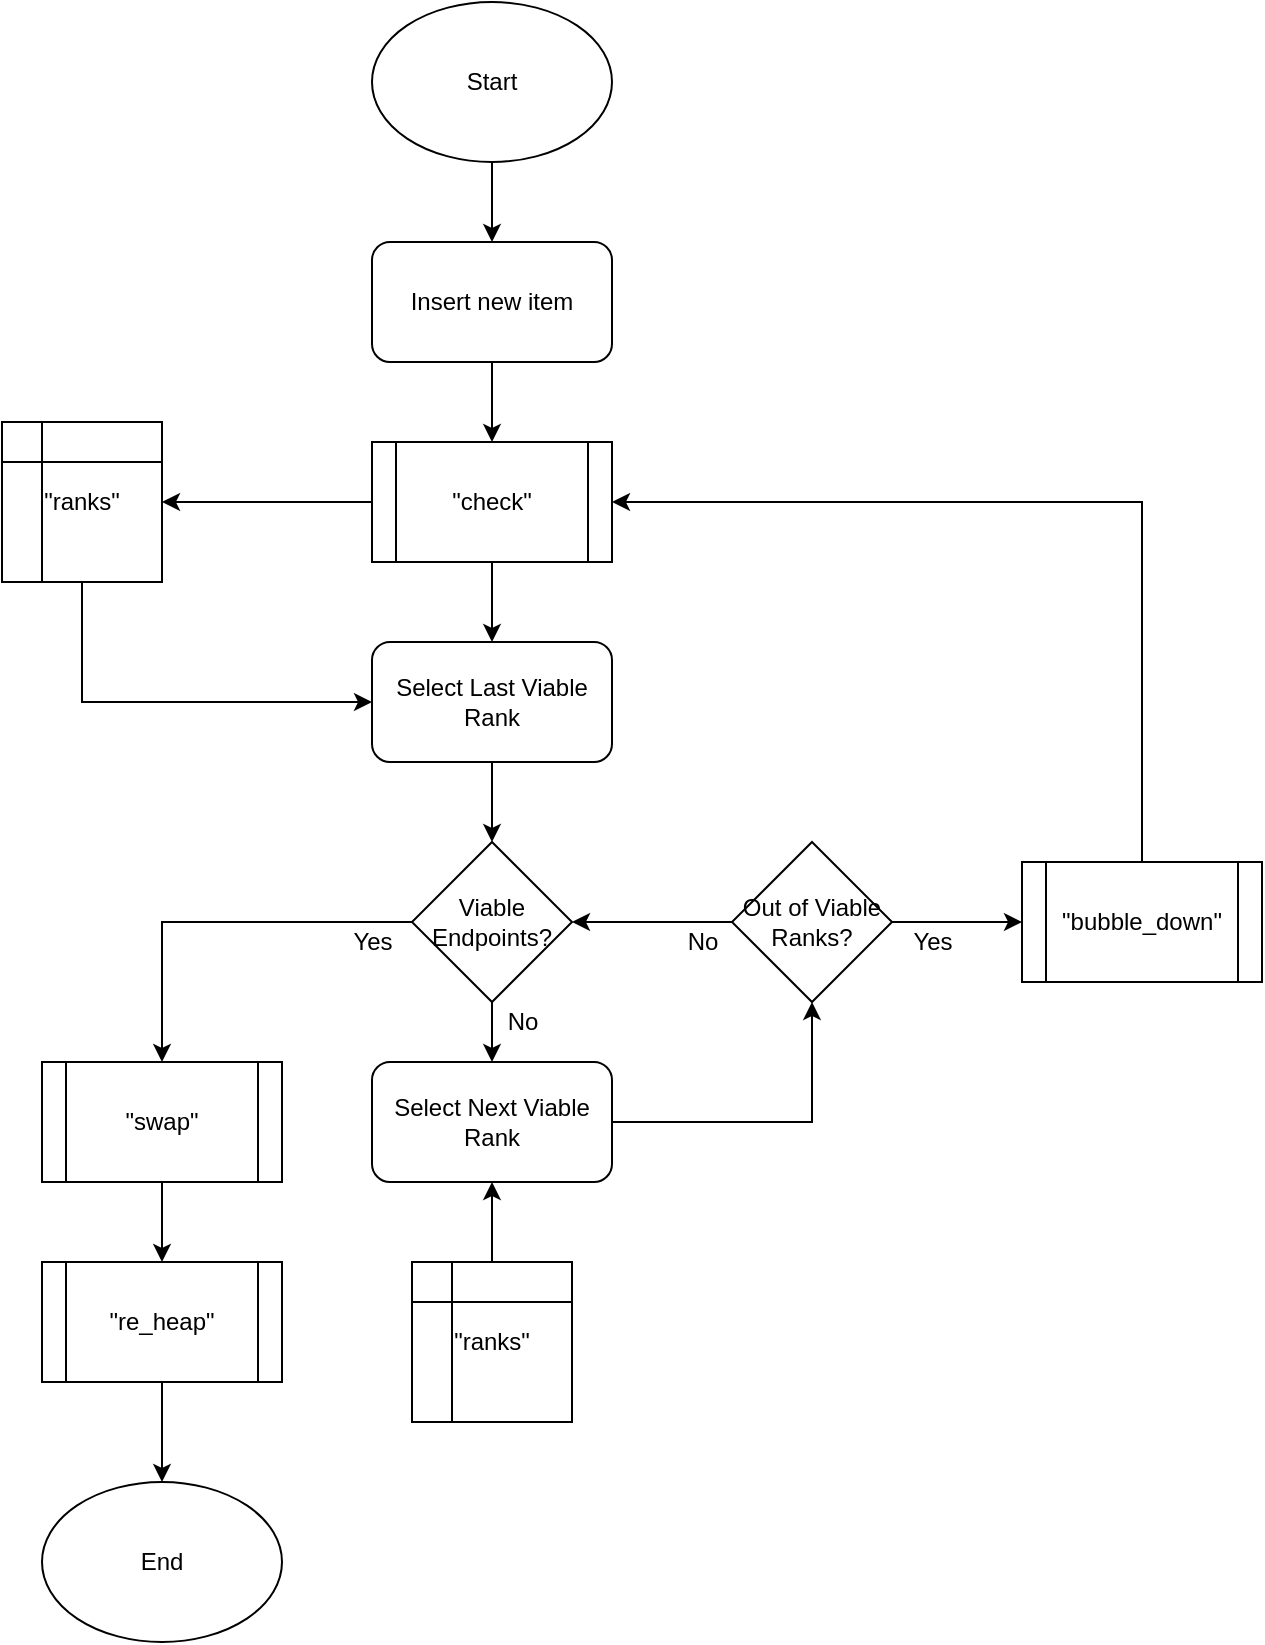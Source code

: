 <mxfile version="13.9.9" type="device" pages="5"><diagram id="5h4XTzFI4rj6_Oi1RCn5" name="Top-Level-push"><mxGraphModel dx="1178" dy="671" grid="1" gridSize="10" guides="1" tooltips="1" connect="1" arrows="1" fold="1" page="1" pageScale="1" pageWidth="850" pageHeight="1100" math="0" shadow="0"><root><mxCell id="0"/><mxCell id="1" parent="0"/><mxCell id="DLby6U-SuHs5g-7JFQZc-5" style="edgeStyle=orthogonalEdgeStyle;rounded=0;orthogonalLoop=1;jettySize=auto;html=1;exitX=0.5;exitY=1;exitDx=0;exitDy=0;entryX=0.5;entryY=0;entryDx=0;entryDy=0;" edge="1" parent="1" source="DLby6U-SuHs5g-7JFQZc-1" target="DLby6U-SuHs5g-7JFQZc-4"><mxGeometry relative="1" as="geometry"/></mxCell><mxCell id="DLby6U-SuHs5g-7JFQZc-1" value="Start" style="ellipse;whiteSpace=wrap;html=1;" vertex="1" parent="1"><mxGeometry x="365" width="120" height="80" as="geometry"/></mxCell><mxCell id="DLby6U-SuHs5g-7JFQZc-10" style="edgeStyle=orthogonalEdgeStyle;rounded=0;orthogonalLoop=1;jettySize=auto;html=1;exitX=0.5;exitY=1;exitDx=0;exitDy=0;entryX=0.5;entryY=0;entryDx=0;entryDy=0;" edge="1" parent="1" source="DLby6U-SuHs5g-7JFQZc-4" target="DLby6U-SuHs5g-7JFQZc-8"><mxGeometry relative="1" as="geometry"/></mxCell><mxCell id="DLby6U-SuHs5g-7JFQZc-4" value="Insert new item" style="rounded=1;whiteSpace=wrap;html=1;" vertex="1" parent="1"><mxGeometry x="365" y="120" width="120" height="60" as="geometry"/></mxCell><mxCell id="DLby6U-SuHs5g-7JFQZc-14" style="edgeStyle=orthogonalEdgeStyle;rounded=0;orthogonalLoop=1;jettySize=auto;html=1;exitX=0.5;exitY=1;exitDx=0;exitDy=0;entryX=0.5;entryY=0;entryDx=0;entryDy=0;" edge="1" parent="1" source="DLby6U-SuHs5g-7JFQZc-8" target="DLby6U-SuHs5g-7JFQZc-12"><mxGeometry relative="1" as="geometry"/></mxCell><mxCell id="DLby6U-SuHs5g-7JFQZc-34" style="edgeStyle=orthogonalEdgeStyle;rounded=0;orthogonalLoop=1;jettySize=auto;html=1;exitX=0;exitY=0.5;exitDx=0;exitDy=0;entryX=1;entryY=0.5;entryDx=0;entryDy=0;" edge="1" parent="1" source="DLby6U-SuHs5g-7JFQZc-8" target="DLby6U-SuHs5g-7JFQZc-33"><mxGeometry relative="1" as="geometry"/></mxCell><mxCell id="DLby6U-SuHs5g-7JFQZc-8" value="&lt;span&gt;&quot;check&quot;&lt;/span&gt;" style="shape=process;whiteSpace=wrap;html=1;backgroundOutline=1;" vertex="1" parent="1"><mxGeometry x="365" y="220" width="120" height="60" as="geometry"/></mxCell><mxCell id="DLby6U-SuHs5g-7JFQZc-16" style="edgeStyle=orthogonalEdgeStyle;rounded=0;orthogonalLoop=1;jettySize=auto;html=1;exitX=0.5;exitY=1;exitDx=0;exitDy=0;entryX=0.5;entryY=0;entryDx=0;entryDy=0;" edge="1" parent="1" source="DLby6U-SuHs5g-7JFQZc-11" target="DLby6U-SuHs5g-7JFQZc-15"><mxGeometry relative="1" as="geometry"/></mxCell><mxCell id="DLby6U-SuHs5g-7JFQZc-21" style="edgeStyle=orthogonalEdgeStyle;rounded=0;orthogonalLoop=1;jettySize=auto;html=1;exitX=0;exitY=0.5;exitDx=0;exitDy=0;entryX=0.5;entryY=0;entryDx=0;entryDy=0;" edge="1" parent="1" source="DLby6U-SuHs5g-7JFQZc-11" target="DLby6U-SuHs5g-7JFQZc-20"><mxGeometry relative="1" as="geometry"/></mxCell><mxCell id="DLby6U-SuHs5g-7JFQZc-11" value="Viable Endpoints?" style="rhombus;whiteSpace=wrap;html=1;" vertex="1" parent="1"><mxGeometry x="385" y="420" width="80" height="80" as="geometry"/></mxCell><mxCell id="DLby6U-SuHs5g-7JFQZc-13" style="edgeStyle=orthogonalEdgeStyle;rounded=0;orthogonalLoop=1;jettySize=auto;html=1;exitX=0.5;exitY=1;exitDx=0;exitDy=0;entryX=0.5;entryY=0;entryDx=0;entryDy=0;" edge="1" parent="1" source="DLby6U-SuHs5g-7JFQZc-12" target="DLby6U-SuHs5g-7JFQZc-11"><mxGeometry relative="1" as="geometry"/></mxCell><mxCell id="DLby6U-SuHs5g-7JFQZc-12" value="Select Last Viable Rank" style="rounded=1;whiteSpace=wrap;html=1;" vertex="1" parent="1"><mxGeometry x="365" y="320" width="120" height="60" as="geometry"/></mxCell><mxCell id="DLby6U-SuHs5g-7JFQZc-28" style="edgeStyle=orthogonalEdgeStyle;rounded=0;orthogonalLoop=1;jettySize=auto;html=1;exitX=1;exitY=0.5;exitDx=0;exitDy=0;entryX=0.5;entryY=1;entryDx=0;entryDy=0;" edge="1" parent="1" source="DLby6U-SuHs5g-7JFQZc-15" target="DLby6U-SuHs5g-7JFQZc-27"><mxGeometry relative="1" as="geometry"/></mxCell><mxCell id="DLby6U-SuHs5g-7JFQZc-15" value="Select Next Viable Rank" style="rounded=1;whiteSpace=wrap;html=1;" vertex="1" parent="1"><mxGeometry x="365" y="530" width="120" height="60" as="geometry"/></mxCell><mxCell id="DLby6U-SuHs5g-7JFQZc-18" value="No" style="text;html=1;align=center;verticalAlign=middle;resizable=0;points=[];autosize=1;" vertex="1" parent="1"><mxGeometry x="425" y="500" width="30" height="20" as="geometry"/></mxCell><mxCell id="DLby6U-SuHs5g-7JFQZc-26" style="edgeStyle=orthogonalEdgeStyle;rounded=0;orthogonalLoop=1;jettySize=auto;html=1;exitX=0.5;exitY=1;exitDx=0;exitDy=0;entryX=0.5;entryY=0;entryDx=0;entryDy=0;" edge="1" parent="1" source="DLby6U-SuHs5g-7JFQZc-20" target="DLby6U-SuHs5g-7JFQZc-24"><mxGeometry relative="1" as="geometry"/></mxCell><mxCell id="DLby6U-SuHs5g-7JFQZc-20" value="&quot;swap&quot;" style="shape=process;whiteSpace=wrap;html=1;backgroundOutline=1;" vertex="1" parent="1"><mxGeometry x="200" y="530" width="120" height="60" as="geometry"/></mxCell><mxCell id="DLby6U-SuHs5g-7JFQZc-22" value="Yes" style="text;html=1;align=center;verticalAlign=middle;resizable=0;points=[];autosize=1;" vertex="1" parent="1"><mxGeometry x="345" y="460" width="40" height="20" as="geometry"/></mxCell><mxCell id="tvqzhoJmjv1m3GWiGdu3-2" style="edgeStyle=orthogonalEdgeStyle;rounded=0;orthogonalLoop=1;jettySize=auto;html=1;exitX=0.5;exitY=1;exitDx=0;exitDy=0;entryX=0.5;entryY=0;entryDx=0;entryDy=0;" edge="1" parent="1" source="DLby6U-SuHs5g-7JFQZc-24" target="tvqzhoJmjv1m3GWiGdu3-1"><mxGeometry relative="1" as="geometry"/></mxCell><mxCell id="DLby6U-SuHs5g-7JFQZc-24" value="&quot;re_heap&quot;" style="shape=process;whiteSpace=wrap;html=1;backgroundOutline=1;" vertex="1" parent="1"><mxGeometry x="200" y="630" width="120" height="60" as="geometry"/></mxCell><mxCell id="DLby6U-SuHs5g-7JFQZc-29" style="edgeStyle=orthogonalEdgeStyle;rounded=0;orthogonalLoop=1;jettySize=auto;html=1;exitX=0;exitY=0.5;exitDx=0;exitDy=0;entryX=1;entryY=0.5;entryDx=0;entryDy=0;" edge="1" parent="1" source="DLby6U-SuHs5g-7JFQZc-27" target="DLby6U-SuHs5g-7JFQZc-11"><mxGeometry relative="1" as="geometry"/></mxCell><mxCell id="DLby6U-SuHs5g-7JFQZc-35" style="edgeStyle=orthogonalEdgeStyle;rounded=0;orthogonalLoop=1;jettySize=auto;html=1;exitX=1;exitY=0.5;exitDx=0;exitDy=0;entryX=0;entryY=0.5;entryDx=0;entryDy=0;" edge="1" parent="1" source="DLby6U-SuHs5g-7JFQZc-27" target="DLby6U-SuHs5g-7JFQZc-31"><mxGeometry relative="1" as="geometry"/></mxCell><mxCell id="DLby6U-SuHs5g-7JFQZc-27" value="Out of Viable Ranks?" style="rhombus;whiteSpace=wrap;html=1;" vertex="1" parent="1"><mxGeometry x="545" y="420" width="80" height="80" as="geometry"/></mxCell><mxCell id="DLby6U-SuHs5g-7JFQZc-30" value="No" style="text;html=1;align=center;verticalAlign=middle;resizable=0;points=[];autosize=1;" vertex="1" parent="1"><mxGeometry x="515" y="460" width="30" height="20" as="geometry"/></mxCell><mxCell id="DLby6U-SuHs5g-7JFQZc-37" style="edgeStyle=orthogonalEdgeStyle;rounded=0;orthogonalLoop=1;jettySize=auto;html=1;exitX=0.5;exitY=0;exitDx=0;exitDy=0;entryX=1;entryY=0.5;entryDx=0;entryDy=0;" edge="1" parent="1" source="DLby6U-SuHs5g-7JFQZc-31" target="DLby6U-SuHs5g-7JFQZc-8"><mxGeometry relative="1" as="geometry"/></mxCell><mxCell id="DLby6U-SuHs5g-7JFQZc-31" value="&quot;bubble_down&quot;" style="shape=process;whiteSpace=wrap;html=1;backgroundOutline=1;labelPosition=center;verticalLabelPosition=middle;align=center;verticalAlign=middle;" vertex="1" parent="1"><mxGeometry x="690" y="430" width="120" height="60" as="geometry"/></mxCell><mxCell id="tkmIQv6x3pO8tFWx2Vag-1" style="edgeStyle=orthogonalEdgeStyle;rounded=0;orthogonalLoop=1;jettySize=auto;html=1;exitX=0.5;exitY=1;exitDx=0;exitDy=0;entryX=0;entryY=0.5;entryDx=0;entryDy=0;" edge="1" parent="1" source="DLby6U-SuHs5g-7JFQZc-33" target="DLby6U-SuHs5g-7JFQZc-12"><mxGeometry relative="1" as="geometry"/></mxCell><mxCell id="DLby6U-SuHs5g-7JFQZc-33" value="&quot;ranks&quot;" style="shape=internalStorage;whiteSpace=wrap;html=1;backgroundOutline=1;" vertex="1" parent="1"><mxGeometry x="180" y="210" width="80" height="80" as="geometry"/></mxCell><mxCell id="DLby6U-SuHs5g-7JFQZc-36" value="Yes" style="text;html=1;align=center;verticalAlign=middle;resizable=0;points=[];autosize=1;" vertex="1" parent="1"><mxGeometry x="625" y="460" width="40" height="20" as="geometry"/></mxCell><mxCell id="tkmIQv6x3pO8tFWx2Vag-5" style="edgeStyle=orthogonalEdgeStyle;rounded=0;orthogonalLoop=1;jettySize=auto;html=1;exitX=0.5;exitY=0;exitDx=0;exitDy=0;entryX=0.5;entryY=1;entryDx=0;entryDy=0;" edge="1" parent="1" source="tkmIQv6x3pO8tFWx2Vag-4" target="DLby6U-SuHs5g-7JFQZc-15"><mxGeometry relative="1" as="geometry"/></mxCell><mxCell id="tkmIQv6x3pO8tFWx2Vag-4" value="&quot;ranks&quot;" style="shape=internalStorage;whiteSpace=wrap;html=1;backgroundOutline=1;" vertex="1" parent="1"><mxGeometry x="385" y="630" width="80" height="80" as="geometry"/></mxCell><mxCell id="tvqzhoJmjv1m3GWiGdu3-1" value="End" style="ellipse;whiteSpace=wrap;html=1;" vertex="1" parent="1"><mxGeometry x="200" y="740" width="120" height="80" as="geometry"/></mxCell></root></mxGraphModel></diagram><diagram id="zo-zwpf5cLL7MvBFl70s" name="Process-swap"><mxGraphModel dx="2062" dy="1174" grid="1" gridSize="10" guides="1" tooltips="1" connect="1" arrows="1" fold="1" page="1" pageScale="1" pageWidth="850" pageHeight="1100" math="0" shadow="0"><root><mxCell id="me-uXH01D9012GnsekLq-0"/><mxCell id="me-uXH01D9012GnsekLq-1" parent="me-uXH01D9012GnsekLq-0"/><mxCell id="HU-7Lkz1-Px2Ychu8ejL-4" style="edgeStyle=orthogonalEdgeStyle;rounded=0;orthogonalLoop=1;jettySize=auto;html=1;exitX=0.5;exitY=1;exitDx=0;exitDy=0;entryX=0.5;entryY=0;entryDx=0;entryDy=0;" edge="1" parent="me-uXH01D9012GnsekLq-1" source="DD_wJGu-_effarnyuFSp-0" target="HU-7Lkz1-Px2Ychu8ejL-0"><mxGeometry relative="1" as="geometry"/></mxCell><mxCell id="DD_wJGu-_effarnyuFSp-0" value="Start" style="ellipse;whiteSpace=wrap;html=1;" vertex="1" parent="me-uXH01D9012GnsekLq-1"><mxGeometry x="365" y="30" width="120" height="80" as="geometry"/></mxCell><mxCell id="D4F_w40F8dnQPg4EHtuo-0" value="Index 1&lt;br&gt;&quot;i1&quot;" style="shape=parallelogram;perimeter=parallelogramPerimeter;whiteSpace=wrap;html=1;fixedSize=1;" vertex="1" parent="me-uXH01D9012GnsekLq-1"><mxGeometry x="200" y="40" width="120" height="60" as="geometry"/></mxCell><mxCell id="D4F_w40F8dnQPg4EHtuo-1" value="Index 2&lt;br&gt;&quot;i2&quot;" style="shape=parallelogram;perimeter=parallelogramPerimeter;whiteSpace=wrap;html=1;fixedSize=1;" vertex="1" parent="me-uXH01D9012GnsekLq-1"><mxGeometry x="530" y="40" width="120" height="60" as="geometry"/></mxCell><mxCell id="HU-7Lkz1-Px2Ychu8ejL-5" style="edgeStyle=orthogonalEdgeStyle;rounded=0;orthogonalLoop=1;jettySize=auto;html=1;exitX=0.5;exitY=1;exitDx=0;exitDy=0;entryX=0.5;entryY=0;entryDx=0;entryDy=0;" edge="1" parent="me-uXH01D9012GnsekLq-1" source="HU-7Lkz1-Px2Ychu8ejL-0" target="HU-7Lkz1-Px2Ychu8ejL-1"><mxGeometry relative="1" as="geometry"/></mxCell><mxCell id="HU-7Lkz1-Px2Ychu8ejL-0" value="Create temp copy of item at `i1`" style="rounded=1;whiteSpace=wrap;html=1;" vertex="1" parent="me-uXH01D9012GnsekLq-1"><mxGeometry x="365" y="150" width="120" height="60" as="geometry"/></mxCell><mxCell id="HU-7Lkz1-Px2Ychu8ejL-6" style="edgeStyle=orthogonalEdgeStyle;rounded=0;orthogonalLoop=1;jettySize=auto;html=1;exitX=0.5;exitY=1;exitDx=0;exitDy=0;entryX=0.5;entryY=0;entryDx=0;entryDy=0;" edge="1" parent="me-uXH01D9012GnsekLq-1" source="HU-7Lkz1-Px2Ychu8ejL-1" target="HU-7Lkz1-Px2Ychu8ejL-2"><mxGeometry relative="1" as="geometry"/></mxCell><mxCell id="HU-7Lkz1-Px2Ychu8ejL-1" value="Put Item from `i2` at `i1`" style="rounded=1;whiteSpace=wrap;html=1;" vertex="1" parent="me-uXH01D9012GnsekLq-1"><mxGeometry x="365" y="250" width="120" height="60" as="geometry"/></mxCell><mxCell id="HU-7Lkz1-Px2Ychu8ejL-7" style="edgeStyle=orthogonalEdgeStyle;rounded=0;orthogonalLoop=1;jettySize=auto;html=1;exitX=0.5;exitY=1;exitDx=0;exitDy=0;entryX=0.5;entryY=0;entryDx=0;entryDy=0;" edge="1" parent="me-uXH01D9012GnsekLq-1" source="HU-7Lkz1-Px2Ychu8ejL-2" target="HU-7Lkz1-Px2Ychu8ejL-3"><mxGeometry relative="1" as="geometry"/></mxCell><mxCell id="HU-7Lkz1-Px2Ychu8ejL-2" value="Put temp copy at `i2`" style="rounded=1;whiteSpace=wrap;html=1;" vertex="1" parent="me-uXH01D9012GnsekLq-1"><mxGeometry x="365" y="370" width="120" height="60" as="geometry"/></mxCell><mxCell id="HU-7Lkz1-Px2Ychu8ejL-3" value="End" style="ellipse;whiteSpace=wrap;html=1;" vertex="1" parent="me-uXH01D9012GnsekLq-1"><mxGeometry x="365" y="470" width="120" height="80" as="geometry"/></mxCell></root></mxGraphModel></diagram><diagram id="E8ccX2AHfdaPc10VdEl2" name="Process-check"><mxGraphModel dx="2062" dy="1174" grid="1" gridSize="10" guides="1" tooltips="1" connect="1" arrows="1" fold="1" page="1" pageScale="1" pageWidth="850" pageHeight="1100" math="0" shadow="0"><root><mxCell id="89ZnXX3TXTCF8xz754Cb-0"/><mxCell id="89ZnXX3TXTCF8xz754Cb-1" parent="89ZnXX3TXTCF8xz754Cb-0"/><mxCell id="5OUO3ZqwRqEmUaUdO_RE-5" style="edgeStyle=orthogonalEdgeStyle;rounded=0;orthogonalLoop=1;jettySize=auto;html=1;exitX=0.5;exitY=1;exitDx=0;exitDy=0;entryX=0.5;entryY=0;entryDx=0;entryDy=0;" edge="1" parent="89ZnXX3TXTCF8xz754Cb-1" source="5OUO3ZqwRqEmUaUdO_RE-0" target="5OUO3ZqwRqEmUaUdO_RE-2"><mxGeometry relative="1" as="geometry"/></mxCell><mxCell id="5OUO3ZqwRqEmUaUdO_RE-0" value="Start" style="ellipse;whiteSpace=wrap;html=1;" vertex="1" parent="89ZnXX3TXTCF8xz754Cb-1"><mxGeometry x="360" y="40" width="120" height="80" as="geometry"/></mxCell><mxCell id="5OUO3ZqwRqEmUaUdO_RE-1" value="Pushed Element&lt;br&gt;`input`" style="shape=parallelogram;perimeter=parallelogramPerimeter;whiteSpace=wrap;html=1;fixedSize=1;" vertex="1" parent="89ZnXX3TXTCF8xz754Cb-1"><mxGeometry x="200" y="50" width="120" height="60" as="geometry"/></mxCell><mxCell id="5OUO3ZqwRqEmUaUdO_RE-4" style="edgeStyle=orthogonalEdgeStyle;rounded=0;orthogonalLoop=1;jettySize=auto;html=1;exitX=0;exitY=0.5;exitDx=0;exitDy=0;entryX=1;entryY=0.5;entryDx=0;entryDy=0;" edge="1" parent="89ZnXX3TXTCF8xz754Cb-1" source="5OUO3ZqwRqEmUaUdO_RE-2" target="5OUO3ZqwRqEmUaUdO_RE-3"><mxGeometry relative="1" as="geometry"/></mxCell><mxCell id="5OUO3ZqwRqEmUaUdO_RE-2" value="Determine Max Rank" style="rounded=1;whiteSpace=wrap;html=1;" vertex="1" parent="89ZnXX3TXTCF8xz754Cb-1"><mxGeometry x="360" y="160" width="120" height="80" as="geometry"/></mxCell><mxCell id="5OUO3ZqwRqEmUaUdO_RE-3" value="`m_rank`" style="shape=internalStorage;whiteSpace=wrap;html=1;backgroundOutline=1;dx=10;dy=10;" vertex="1" parent="89ZnXX3TXTCF8xz754Cb-1"><mxGeometry x="220" y="160" width="80" height="80" as="geometry"/></mxCell></root></mxGraphModel></diagram><diagram id="6wRcxhu1CSFy21zEDEOZ" name="Process-re_heap"><mxGraphModel dx="2062" dy="1174" grid="1" gridSize="10" guides="1" tooltips="1" connect="1" arrows="1" fold="1" page="1" pageScale="1" pageWidth="850" pageHeight="1100" math="0" shadow="0"><root><mxCell id="XXKvQu3Hwvc13zWkijDI-0"/><mxCell id="XXKvQu3Hwvc13zWkijDI-1" parent="XXKvQu3Hwvc13zWkijDI-0"/></root></mxGraphModel></diagram><diagram id="xf5KQaGutIP733QxuO-O" name="Process-bubble_down"><mxGraphModel dx="2062" dy="1174" grid="1" gridSize="10" guides="1" tooltips="1" connect="1" arrows="1" fold="1" page="1" pageScale="1" pageWidth="850" pageHeight="1100" math="0" shadow="0"><root><mxCell id="WKGK4LAVA2oE2xvA-pf_-0"/><mxCell id="WKGK4LAVA2oE2xvA-pf_-1" parent="WKGK4LAVA2oE2xvA-pf_-0"/></root></mxGraphModel></diagram></mxfile>